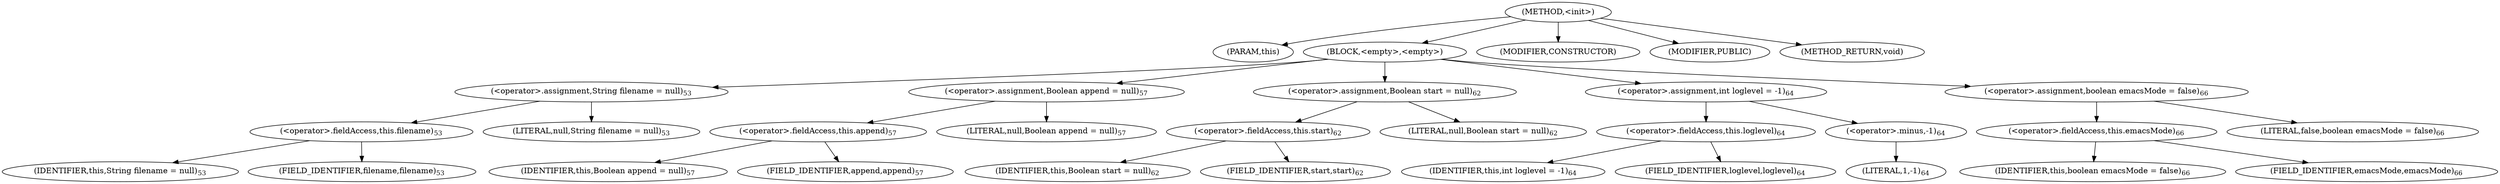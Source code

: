 digraph "&lt;init&gt;" {  
"408" [label = <(METHOD,&lt;init&gt;)> ]
"409" [label = <(PARAM,this)> ]
"410" [label = <(BLOCK,&lt;empty&gt;,&lt;empty&gt;)> ]
"411" [label = <(&lt;operator&gt;.assignment,String filename = null)<SUB>53</SUB>> ]
"412" [label = <(&lt;operator&gt;.fieldAccess,this.filename)<SUB>53</SUB>> ]
"413" [label = <(IDENTIFIER,this,String filename = null)<SUB>53</SUB>> ]
"414" [label = <(FIELD_IDENTIFIER,filename,filename)<SUB>53</SUB>> ]
"415" [label = <(LITERAL,null,String filename = null)<SUB>53</SUB>> ]
"416" [label = <(&lt;operator&gt;.assignment,Boolean append = null)<SUB>57</SUB>> ]
"417" [label = <(&lt;operator&gt;.fieldAccess,this.append)<SUB>57</SUB>> ]
"418" [label = <(IDENTIFIER,this,Boolean append = null)<SUB>57</SUB>> ]
"419" [label = <(FIELD_IDENTIFIER,append,append)<SUB>57</SUB>> ]
"420" [label = <(LITERAL,null,Boolean append = null)<SUB>57</SUB>> ]
"421" [label = <(&lt;operator&gt;.assignment,Boolean start = null)<SUB>62</SUB>> ]
"422" [label = <(&lt;operator&gt;.fieldAccess,this.start)<SUB>62</SUB>> ]
"423" [label = <(IDENTIFIER,this,Boolean start = null)<SUB>62</SUB>> ]
"424" [label = <(FIELD_IDENTIFIER,start,start)<SUB>62</SUB>> ]
"425" [label = <(LITERAL,null,Boolean start = null)<SUB>62</SUB>> ]
"426" [label = <(&lt;operator&gt;.assignment,int loglevel = -1)<SUB>64</SUB>> ]
"427" [label = <(&lt;operator&gt;.fieldAccess,this.loglevel)<SUB>64</SUB>> ]
"428" [label = <(IDENTIFIER,this,int loglevel = -1)<SUB>64</SUB>> ]
"429" [label = <(FIELD_IDENTIFIER,loglevel,loglevel)<SUB>64</SUB>> ]
"430" [label = <(&lt;operator&gt;.minus,-1)<SUB>64</SUB>> ]
"431" [label = <(LITERAL,1,-1)<SUB>64</SUB>> ]
"432" [label = <(&lt;operator&gt;.assignment,boolean emacsMode = false)<SUB>66</SUB>> ]
"433" [label = <(&lt;operator&gt;.fieldAccess,this.emacsMode)<SUB>66</SUB>> ]
"434" [label = <(IDENTIFIER,this,boolean emacsMode = false)<SUB>66</SUB>> ]
"435" [label = <(FIELD_IDENTIFIER,emacsMode,emacsMode)<SUB>66</SUB>> ]
"436" [label = <(LITERAL,false,boolean emacsMode = false)<SUB>66</SUB>> ]
"437" [label = <(MODIFIER,CONSTRUCTOR)> ]
"438" [label = <(MODIFIER,PUBLIC)> ]
"439" [label = <(METHOD_RETURN,void)> ]
  "408" -> "409" 
  "408" -> "410" 
  "408" -> "437" 
  "408" -> "438" 
  "408" -> "439" 
  "410" -> "411" 
  "410" -> "416" 
  "410" -> "421" 
  "410" -> "426" 
  "410" -> "432" 
  "411" -> "412" 
  "411" -> "415" 
  "412" -> "413" 
  "412" -> "414" 
  "416" -> "417" 
  "416" -> "420" 
  "417" -> "418" 
  "417" -> "419" 
  "421" -> "422" 
  "421" -> "425" 
  "422" -> "423" 
  "422" -> "424" 
  "426" -> "427" 
  "426" -> "430" 
  "427" -> "428" 
  "427" -> "429" 
  "430" -> "431" 
  "432" -> "433" 
  "432" -> "436" 
  "433" -> "434" 
  "433" -> "435" 
}
